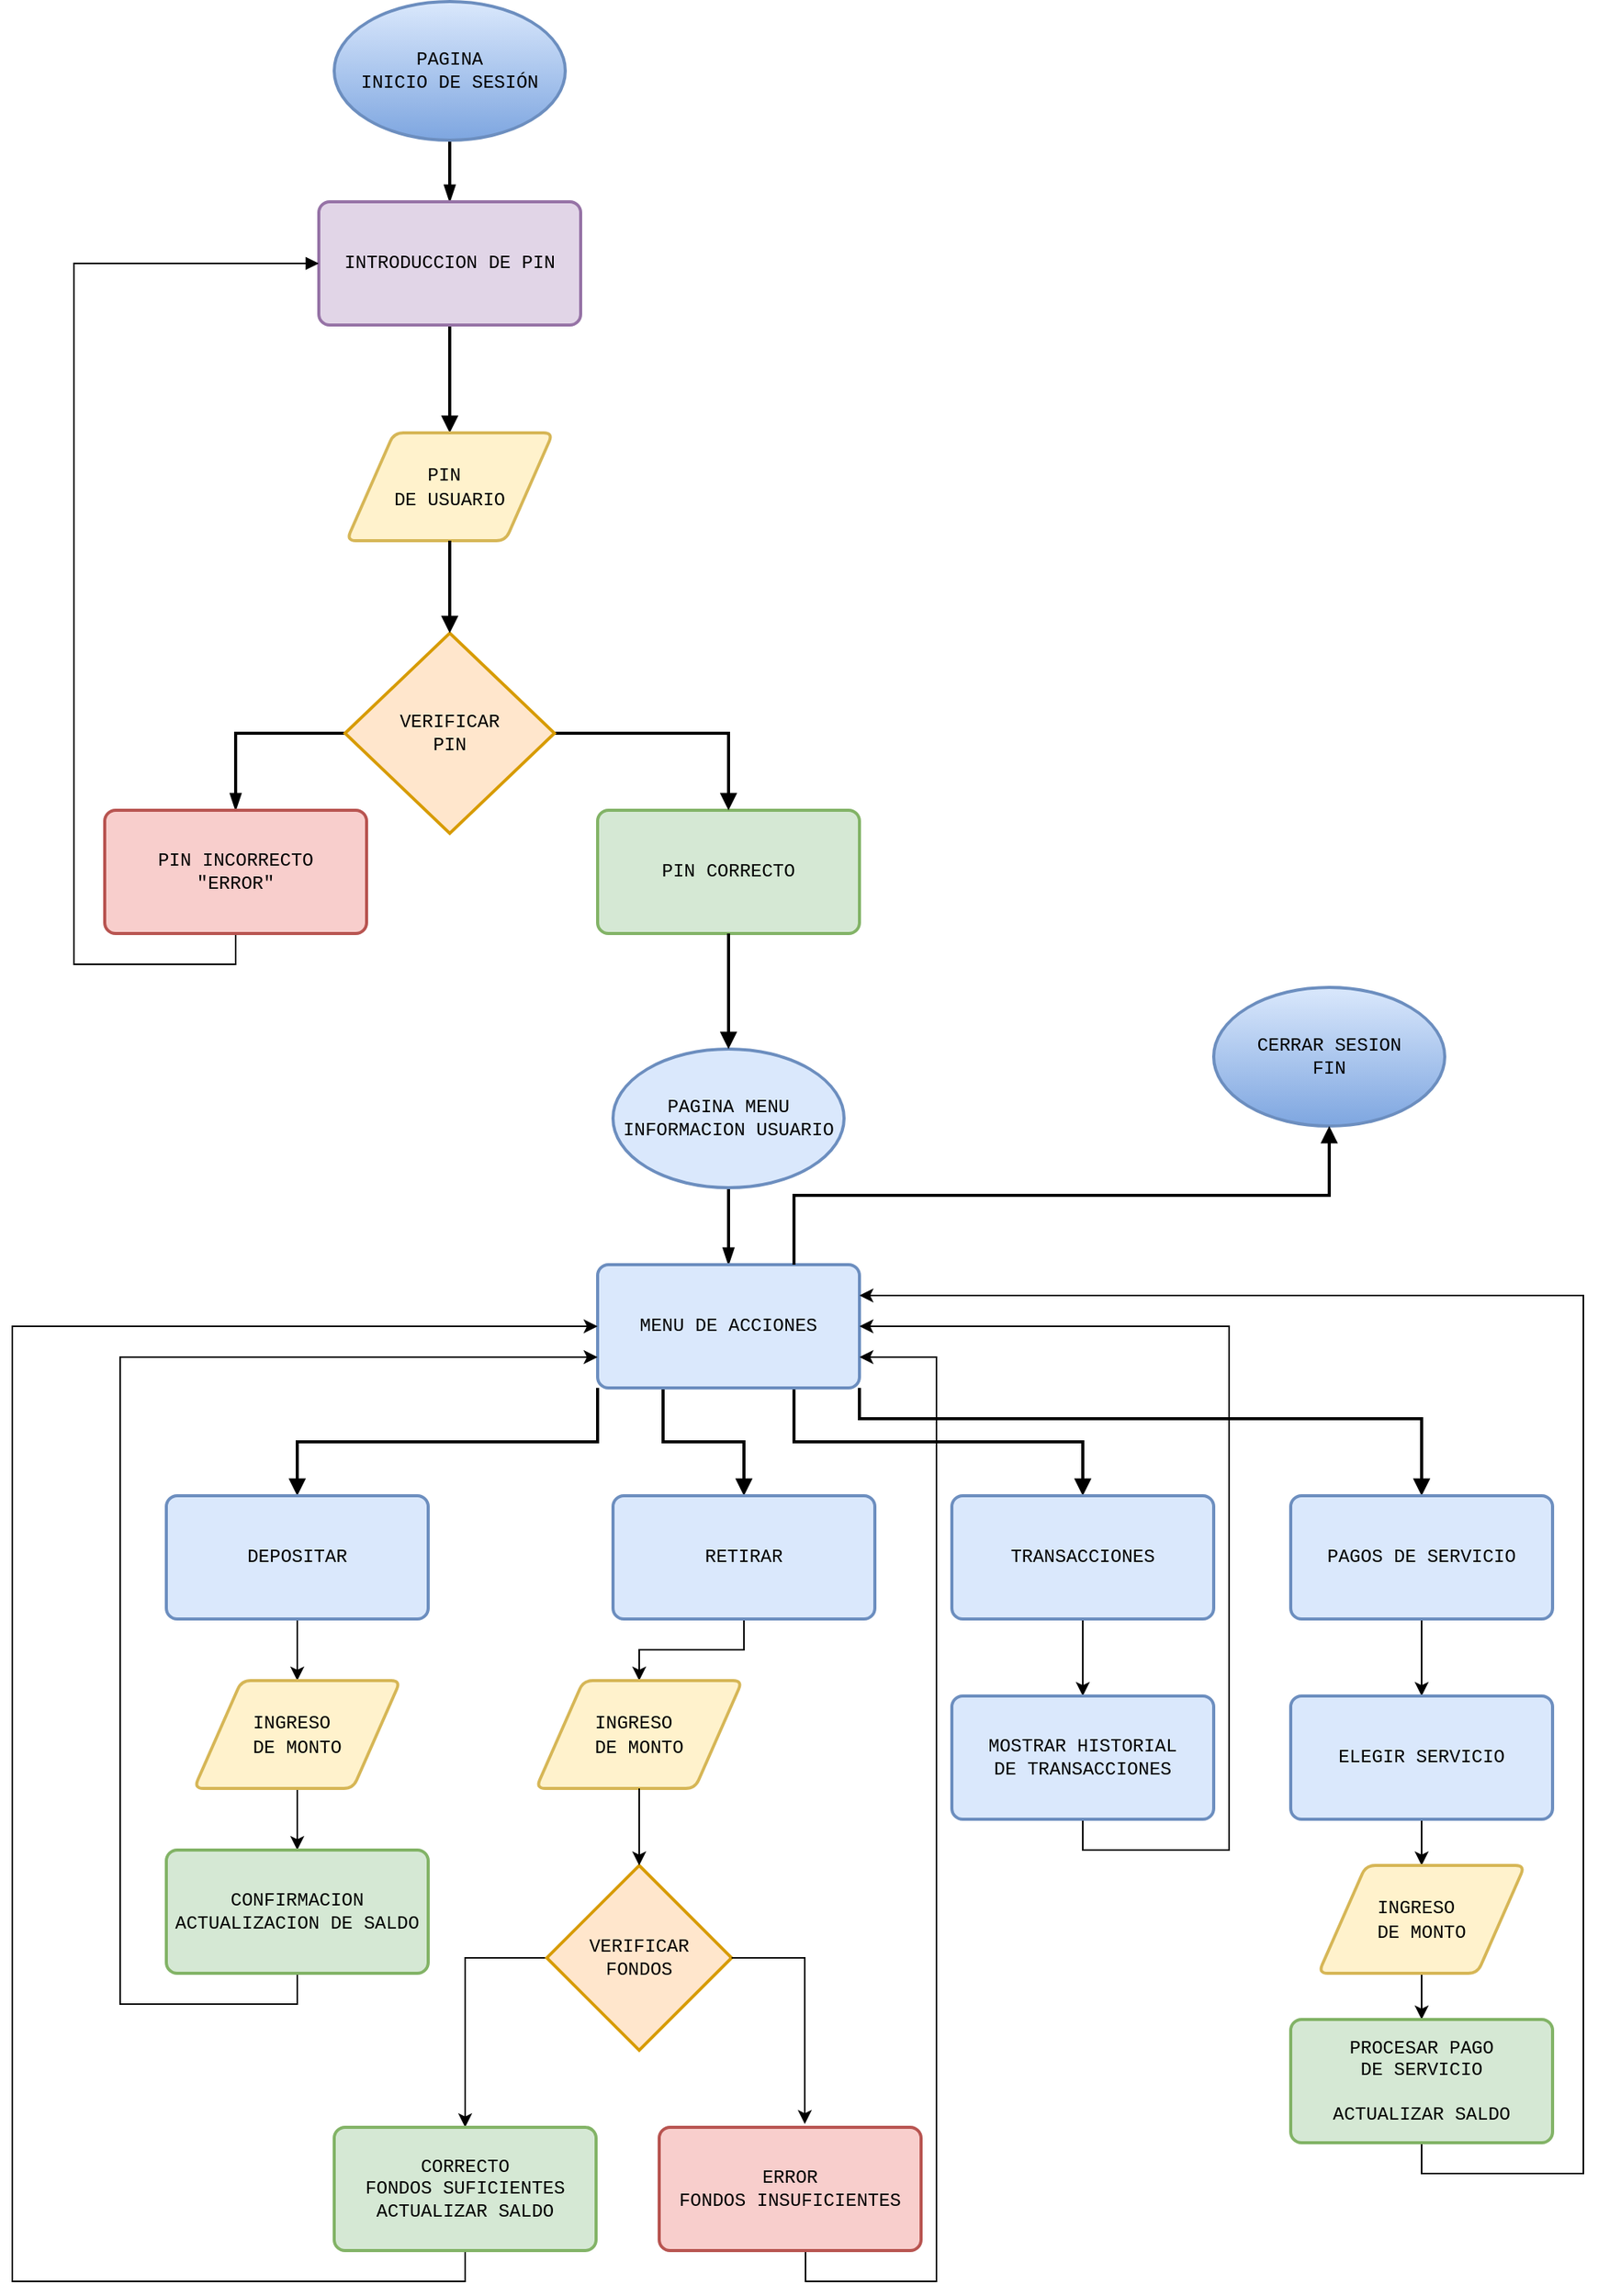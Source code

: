<mxfile version="26.1.0">
  <diagram id="C5RBs43oDa-KdzZeNtuy" name="Page-1">
    <mxGraphModel dx="1026" dy="1681" grid="1" gridSize="10" guides="1" tooltips="1" connect="1" arrows="1" fold="1" page="1" pageScale="1" pageWidth="827" pageHeight="1169" math="0" shadow="0">
      <root>
        <mxCell id="WIyWlLk6GJQsqaUBKTNV-0" />
        <mxCell id="WIyWlLk6GJQsqaUBKTNV-1" parent="WIyWlLk6GJQsqaUBKTNV-0" />
        <mxCell id="JDfibJYSGMVDQG5PVyvn-8" style="edgeStyle=orthogonalEdgeStyle;rounded=0;orthogonalLoop=1;jettySize=auto;html=1;exitX=0.5;exitY=1;exitDx=0;exitDy=0;exitPerimeter=0;entryX=0.5;entryY=0;entryDx=0;entryDy=0;endArrow=blockThin;endFill=1;strokeWidth=2;" edge="1" parent="WIyWlLk6GJQsqaUBKTNV-1" source="JDfibJYSGMVDQG5PVyvn-0" target="JDfibJYSGMVDQG5PVyvn-1">
          <mxGeometry relative="1" as="geometry" />
        </mxCell>
        <mxCell id="JDfibJYSGMVDQG5PVyvn-0" value="&lt;div&gt;PAGINA&lt;/div&gt;&lt;div&gt;INICIO DE SESIÓN&lt;/div&gt;" style="strokeWidth=2;html=1;shape=mxgraph.flowchart.start_1;whiteSpace=wrap;fontFamily=Courier New;fillColor=#dae8fc;strokeColor=#6c8ebf;gradientColor=#7ea6e0;" vertex="1" parent="WIyWlLk6GJQsqaUBKTNV-1">
          <mxGeometry x="339" y="-20" width="150" height="90" as="geometry" />
        </mxCell>
        <mxCell id="JDfibJYSGMVDQG5PVyvn-15" style="edgeStyle=orthogonalEdgeStyle;rounded=0;orthogonalLoop=1;jettySize=auto;html=1;exitX=0.5;exitY=1;exitDx=0;exitDy=0;entryX=0.5;entryY=0;entryDx=0;entryDy=0;strokeWidth=2;endArrow=block;endFill=1;" edge="1" parent="WIyWlLk6GJQsqaUBKTNV-1" source="JDfibJYSGMVDQG5PVyvn-1" target="JDfibJYSGMVDQG5PVyvn-13">
          <mxGeometry relative="1" as="geometry" />
        </mxCell>
        <mxCell id="JDfibJYSGMVDQG5PVyvn-1" value="INTRODUCCION DE PIN" style="rounded=1;whiteSpace=wrap;html=1;absoluteArcSize=1;arcSize=14;strokeWidth=2;fontFamily=Courier New;fillColor=#e1d5e7;strokeColor=#9673a6;" vertex="1" parent="WIyWlLk6GJQsqaUBKTNV-1">
          <mxGeometry x="329" y="110" width="170" height="80" as="geometry" />
        </mxCell>
        <mxCell id="JDfibJYSGMVDQG5PVyvn-2" value="PIN CORRECTO" style="rounded=1;whiteSpace=wrap;html=1;absoluteArcSize=1;arcSize=14;strokeWidth=2;fontFamily=Courier New;fillColor=#d5e8d4;strokeColor=#82b366;" vertex="1" parent="WIyWlLk6GJQsqaUBKTNV-1">
          <mxGeometry x="510" y="505" width="170" height="80" as="geometry" />
        </mxCell>
        <mxCell id="JDfibJYSGMVDQG5PVyvn-4" style="edgeStyle=orthogonalEdgeStyle;rounded=0;orthogonalLoop=1;jettySize=auto;html=1;exitX=1;exitY=0.5;exitDx=0;exitDy=0;exitPerimeter=0;entryX=0.5;entryY=0;entryDx=0;entryDy=0;strokeWidth=2;endArrow=block;endFill=1;" edge="1" parent="WIyWlLk6GJQsqaUBKTNV-1" source="JDfibJYSGMVDQG5PVyvn-3" target="JDfibJYSGMVDQG5PVyvn-2">
          <mxGeometry relative="1" as="geometry" />
        </mxCell>
        <mxCell id="JDfibJYSGMVDQG5PVyvn-10" style="edgeStyle=orthogonalEdgeStyle;rounded=0;orthogonalLoop=1;jettySize=auto;html=1;exitX=0;exitY=0.5;exitDx=0;exitDy=0;exitPerimeter=0;entryX=0.5;entryY=0;entryDx=0;entryDy=0;strokeWidth=2;endArrow=blockThin;endFill=1;" edge="1" parent="WIyWlLk6GJQsqaUBKTNV-1" source="JDfibJYSGMVDQG5PVyvn-3" target="JDfibJYSGMVDQG5PVyvn-9">
          <mxGeometry relative="1" as="geometry" />
        </mxCell>
        <mxCell id="JDfibJYSGMVDQG5PVyvn-3" value="VERIFICAR&lt;div&gt;PIN&lt;/div&gt;" style="strokeWidth=2;html=1;shape=mxgraph.flowchart.decision;whiteSpace=wrap;fontFamily=Courier New;fillColor=#ffe6cc;strokeColor=#d79b00;" vertex="1" parent="WIyWlLk6GJQsqaUBKTNV-1">
          <mxGeometry x="346" y="390" width="136" height="130" as="geometry" />
        </mxCell>
        <mxCell id="JDfibJYSGMVDQG5PVyvn-17" style="edgeStyle=orthogonalEdgeStyle;rounded=0;orthogonalLoop=1;jettySize=auto;html=1;exitX=0.5;exitY=1;exitDx=0;exitDy=0;exitPerimeter=0;entryX=0.5;entryY=0;entryDx=0;entryDy=0;strokeWidth=2;endArrow=blockThin;endFill=1;" edge="1" parent="WIyWlLk6GJQsqaUBKTNV-1" source="JDfibJYSGMVDQG5PVyvn-5" target="JDfibJYSGMVDQG5PVyvn-12">
          <mxGeometry relative="1" as="geometry" />
        </mxCell>
        <mxCell id="JDfibJYSGMVDQG5PVyvn-5" value="&lt;div&gt;PAGINA&amp;nbsp;&lt;span style=&quot;background-color: transparent; color: light-dark(rgb(0, 0, 0), rgb(255, 255, 255));&quot;&gt;MENU&lt;/span&gt;&lt;/div&gt;&lt;div&gt;&lt;span style=&quot;background-color: transparent; color: light-dark(rgb(0, 0, 0), rgb(255, 255, 255));&quot;&gt;INFORMACION USUARIO&lt;/span&gt;&lt;/div&gt;" style="strokeWidth=2;html=1;shape=mxgraph.flowchart.start_1;whiteSpace=wrap;fontFamily=Courier New;fillColor=#dae8fc;strokeColor=#6c8ebf;" vertex="1" parent="WIyWlLk6GJQsqaUBKTNV-1">
          <mxGeometry x="520" y="660" width="150" height="90" as="geometry" />
        </mxCell>
        <mxCell id="JDfibJYSGMVDQG5PVyvn-6" style="edgeStyle=orthogonalEdgeStyle;rounded=0;orthogonalLoop=1;jettySize=auto;html=1;exitX=0.5;exitY=1;exitDx=0;exitDy=0;entryX=0.5;entryY=0;entryDx=0;entryDy=0;entryPerimeter=0;strokeWidth=2;endArrow=block;endFill=1;" edge="1" parent="WIyWlLk6GJQsqaUBKTNV-1" source="JDfibJYSGMVDQG5PVyvn-2" target="JDfibJYSGMVDQG5PVyvn-5">
          <mxGeometry relative="1" as="geometry" />
        </mxCell>
        <mxCell id="JDfibJYSGMVDQG5PVyvn-14" style="edgeStyle=orthogonalEdgeStyle;rounded=0;orthogonalLoop=1;jettySize=auto;html=1;exitX=0.5;exitY=1;exitDx=0;exitDy=0;entryX=0;entryY=0.5;entryDx=0;entryDy=0;strokeWidth=1;endArrow=block;endFill=1;" edge="1" parent="WIyWlLk6GJQsqaUBKTNV-1" source="JDfibJYSGMVDQG5PVyvn-9" target="JDfibJYSGMVDQG5PVyvn-1">
          <mxGeometry relative="1" as="geometry">
            <Array as="points">
              <mxPoint x="275" y="605" />
              <mxPoint x="170" y="605" />
              <mxPoint x="170" y="150" />
            </Array>
          </mxGeometry>
        </mxCell>
        <mxCell id="JDfibJYSGMVDQG5PVyvn-9" value="PIN INCORRECTO&lt;div&gt;&quot;ERROR&quot;&lt;/div&gt;" style="rounded=1;whiteSpace=wrap;html=1;absoluteArcSize=1;arcSize=14;strokeWidth=2;fontFamily=Courier New;fillColor=#f8cecc;strokeColor=#b85450;" vertex="1" parent="WIyWlLk6GJQsqaUBKTNV-1">
          <mxGeometry x="190" y="505" width="170" height="80" as="geometry" />
        </mxCell>
        <mxCell id="JDfibJYSGMVDQG5PVyvn-27" style="edgeStyle=orthogonalEdgeStyle;rounded=0;orthogonalLoop=1;jettySize=auto;html=1;exitX=0;exitY=1;exitDx=0;exitDy=0;entryX=0.5;entryY=0;entryDx=0;entryDy=0;strokeWidth=2;endArrow=block;endFill=1;" edge="1" parent="WIyWlLk6GJQsqaUBKTNV-1" source="JDfibJYSGMVDQG5PVyvn-12" target="JDfibJYSGMVDQG5PVyvn-18">
          <mxGeometry relative="1" as="geometry" />
        </mxCell>
        <mxCell id="JDfibJYSGMVDQG5PVyvn-34" style="edgeStyle=orthogonalEdgeStyle;rounded=0;orthogonalLoop=1;jettySize=auto;html=1;exitX=0.25;exitY=1;exitDx=0;exitDy=0;entryX=0.5;entryY=0;entryDx=0;entryDy=0;strokeWidth=2;endArrow=block;endFill=1;" edge="1" parent="WIyWlLk6GJQsqaUBKTNV-1" source="JDfibJYSGMVDQG5PVyvn-12" target="JDfibJYSGMVDQG5PVyvn-19">
          <mxGeometry relative="1" as="geometry" />
        </mxCell>
        <mxCell id="JDfibJYSGMVDQG5PVyvn-50" style="edgeStyle=orthogonalEdgeStyle;rounded=0;orthogonalLoop=1;jettySize=auto;html=1;exitX=0.75;exitY=1;exitDx=0;exitDy=0;strokeWidth=2;endArrow=block;endFill=1;" edge="1" parent="WIyWlLk6GJQsqaUBKTNV-1" source="JDfibJYSGMVDQG5PVyvn-12" target="JDfibJYSGMVDQG5PVyvn-20">
          <mxGeometry relative="1" as="geometry" />
        </mxCell>
        <mxCell id="JDfibJYSGMVDQG5PVyvn-51" style="edgeStyle=orthogonalEdgeStyle;rounded=0;orthogonalLoop=1;jettySize=auto;html=1;exitX=1;exitY=1;exitDx=0;exitDy=0;entryX=0.5;entryY=0;entryDx=0;entryDy=0;strokeWidth=2;endArrow=block;endFill=1;" edge="1" parent="WIyWlLk6GJQsqaUBKTNV-1" source="JDfibJYSGMVDQG5PVyvn-12" target="JDfibJYSGMVDQG5PVyvn-21">
          <mxGeometry relative="1" as="geometry">
            <Array as="points">
              <mxPoint x="680" y="900" />
              <mxPoint x="1045" y="900" />
            </Array>
          </mxGeometry>
        </mxCell>
        <mxCell id="JDfibJYSGMVDQG5PVyvn-12" value="MENU DE ACCIONES" style="rounded=1;whiteSpace=wrap;html=1;absoluteArcSize=1;arcSize=14;strokeWidth=2;fontFamily=Courier New;fillColor=#dae8fc;strokeColor=#6c8ebf;" vertex="1" parent="WIyWlLk6GJQsqaUBKTNV-1">
          <mxGeometry x="510" y="800" width="170" height="80" as="geometry" />
        </mxCell>
        <mxCell id="JDfibJYSGMVDQG5PVyvn-13" value="&lt;font face=&quot;Courier New&quot;&gt;PIN&amp;nbsp;&lt;/font&gt;&lt;div&gt;&lt;font face=&quot;Courier New&quot;&gt;DE USUARIO&lt;/font&gt;&lt;/div&gt;" style="shape=parallelogram;html=1;strokeWidth=2;perimeter=parallelogramPerimeter;whiteSpace=wrap;rounded=1;arcSize=12;size=0.23;fillColor=#fff2cc;strokeColor=#d6b656;" vertex="1" parent="WIyWlLk6GJQsqaUBKTNV-1">
          <mxGeometry x="347" y="260" width="134" height="70" as="geometry" />
        </mxCell>
        <mxCell id="JDfibJYSGMVDQG5PVyvn-16" style="edgeStyle=orthogonalEdgeStyle;rounded=0;orthogonalLoop=1;jettySize=auto;html=1;exitX=0.5;exitY=1;exitDx=0;exitDy=0;entryX=0.5;entryY=0;entryDx=0;entryDy=0;entryPerimeter=0;strokeWidth=2;endArrow=block;endFill=1;" edge="1" parent="WIyWlLk6GJQsqaUBKTNV-1" source="JDfibJYSGMVDQG5PVyvn-13" target="JDfibJYSGMVDQG5PVyvn-3">
          <mxGeometry relative="1" as="geometry" />
        </mxCell>
        <mxCell id="JDfibJYSGMVDQG5PVyvn-26" style="edgeStyle=orthogonalEdgeStyle;rounded=0;orthogonalLoop=1;jettySize=auto;html=1;exitX=0.5;exitY=1;exitDx=0;exitDy=0;entryX=0.5;entryY=0;entryDx=0;entryDy=0;" edge="1" parent="WIyWlLk6GJQsqaUBKTNV-1" source="JDfibJYSGMVDQG5PVyvn-18" target="JDfibJYSGMVDQG5PVyvn-22">
          <mxGeometry relative="1" as="geometry" />
        </mxCell>
        <mxCell id="JDfibJYSGMVDQG5PVyvn-18" value="DEPOSITAR" style="rounded=1;whiteSpace=wrap;html=1;absoluteArcSize=1;arcSize=14;strokeWidth=2;fontFamily=Courier New;fillColor=#dae8fc;strokeColor=#6c8ebf;" vertex="1" parent="WIyWlLk6GJQsqaUBKTNV-1">
          <mxGeometry x="230" y="950" width="170" height="80" as="geometry" />
        </mxCell>
        <mxCell id="JDfibJYSGMVDQG5PVyvn-33" style="edgeStyle=orthogonalEdgeStyle;rounded=0;orthogonalLoop=1;jettySize=auto;html=1;exitX=0.5;exitY=1;exitDx=0;exitDy=0;entryX=0.5;entryY=0;entryDx=0;entryDy=0;" edge="1" parent="WIyWlLk6GJQsqaUBKTNV-1" source="JDfibJYSGMVDQG5PVyvn-19" target="JDfibJYSGMVDQG5PVyvn-28">
          <mxGeometry relative="1" as="geometry" />
        </mxCell>
        <mxCell id="JDfibJYSGMVDQG5PVyvn-19" value="RETIRAR" style="rounded=1;whiteSpace=wrap;html=1;absoluteArcSize=1;arcSize=14;strokeWidth=2;fontFamily=Courier New;fillColor=#dae8fc;strokeColor=#6c8ebf;" vertex="1" parent="WIyWlLk6GJQsqaUBKTNV-1">
          <mxGeometry x="520" y="950" width="170" height="80" as="geometry" />
        </mxCell>
        <mxCell id="JDfibJYSGMVDQG5PVyvn-41" style="edgeStyle=orthogonalEdgeStyle;rounded=0;orthogonalLoop=1;jettySize=auto;html=1;entryX=0.5;entryY=0;entryDx=0;entryDy=0;" edge="1" parent="WIyWlLk6GJQsqaUBKTNV-1" source="JDfibJYSGMVDQG5PVyvn-20" target="JDfibJYSGMVDQG5PVyvn-40">
          <mxGeometry relative="1" as="geometry" />
        </mxCell>
        <mxCell id="JDfibJYSGMVDQG5PVyvn-20" value="TRANSACCIONES" style="rounded=1;whiteSpace=wrap;html=1;absoluteArcSize=1;arcSize=14;strokeWidth=2;fontFamily=Courier New;fillColor=#dae8fc;strokeColor=#6c8ebf;" vertex="1" parent="WIyWlLk6GJQsqaUBKTNV-1">
          <mxGeometry x="740" y="950" width="170" height="80" as="geometry" />
        </mxCell>
        <mxCell id="JDfibJYSGMVDQG5PVyvn-44" style="edgeStyle=orthogonalEdgeStyle;rounded=0;orthogonalLoop=1;jettySize=auto;html=1;exitX=0.5;exitY=1;exitDx=0;exitDy=0;entryX=0.5;entryY=0;entryDx=0;entryDy=0;" edge="1" parent="WIyWlLk6GJQsqaUBKTNV-1" source="JDfibJYSGMVDQG5PVyvn-21" target="JDfibJYSGMVDQG5PVyvn-43">
          <mxGeometry relative="1" as="geometry" />
        </mxCell>
        <mxCell id="JDfibJYSGMVDQG5PVyvn-21" value="PAGOS DE SERVICIO" style="rounded=1;whiteSpace=wrap;html=1;absoluteArcSize=1;arcSize=14;strokeWidth=2;fontFamily=Courier New;fillColor=#dae8fc;strokeColor=#6c8ebf;" vertex="1" parent="WIyWlLk6GJQsqaUBKTNV-1">
          <mxGeometry x="960" y="950" width="170" height="80" as="geometry" />
        </mxCell>
        <mxCell id="JDfibJYSGMVDQG5PVyvn-25" style="edgeStyle=orthogonalEdgeStyle;rounded=0;orthogonalLoop=1;jettySize=auto;html=1;exitX=0.5;exitY=1;exitDx=0;exitDy=0;entryX=0.5;entryY=0;entryDx=0;entryDy=0;" edge="1" parent="WIyWlLk6GJQsqaUBKTNV-1" source="JDfibJYSGMVDQG5PVyvn-22" target="JDfibJYSGMVDQG5PVyvn-23">
          <mxGeometry relative="1" as="geometry" />
        </mxCell>
        <mxCell id="JDfibJYSGMVDQG5PVyvn-22" value="&lt;font face=&quot;Courier New&quot;&gt;INGRESO&amp;nbsp;&lt;/font&gt;&lt;div&gt;&lt;font face=&quot;Courier New&quot;&gt;DE&amp;nbsp;&lt;/font&gt;&lt;span style=&quot;font-family: &amp;quot;Courier New&amp;quot;; background-color: transparent; color: light-dark(rgb(0, 0, 0), rgb(255, 255, 255));&quot;&gt;MONTO&lt;/span&gt;&lt;/div&gt;" style="shape=parallelogram;html=1;strokeWidth=2;perimeter=parallelogramPerimeter;whiteSpace=wrap;rounded=1;arcSize=12;size=0.23;fillColor=#fff2cc;strokeColor=#d6b656;" vertex="1" parent="WIyWlLk6GJQsqaUBKTNV-1">
          <mxGeometry x="248" y="1070" width="134" height="70" as="geometry" />
        </mxCell>
        <mxCell id="JDfibJYSGMVDQG5PVyvn-35" style="edgeStyle=orthogonalEdgeStyle;rounded=0;orthogonalLoop=1;jettySize=auto;html=1;exitX=0.5;exitY=1;exitDx=0;exitDy=0;entryX=0;entryY=0.75;entryDx=0;entryDy=0;" edge="1" parent="WIyWlLk6GJQsqaUBKTNV-1" source="JDfibJYSGMVDQG5PVyvn-23" target="JDfibJYSGMVDQG5PVyvn-12">
          <mxGeometry relative="1" as="geometry">
            <Array as="points">
              <mxPoint x="315" y="1280" />
              <mxPoint x="200" y="1280" />
              <mxPoint x="200" y="860" />
            </Array>
          </mxGeometry>
        </mxCell>
        <mxCell id="JDfibJYSGMVDQG5PVyvn-23" value="CONFIRMACION&lt;div&gt;ACTUALIZACION DE SALDO&lt;/div&gt;" style="rounded=1;whiteSpace=wrap;html=1;absoluteArcSize=1;arcSize=14;strokeWidth=2;fontFamily=Courier New;fillColor=#d5e8d4;strokeColor=#82b366;" vertex="1" parent="WIyWlLk6GJQsqaUBKTNV-1">
          <mxGeometry x="230" y="1180" width="170" height="80" as="geometry" />
        </mxCell>
        <mxCell id="JDfibJYSGMVDQG5PVyvn-28" value="&lt;font face=&quot;Courier New&quot;&gt;INGRESO&amp;nbsp;&lt;/font&gt;&lt;div&gt;&lt;font style=&quot;background-color: transparent; color: light-dark(rgb(0, 0, 0), rgb(255, 255, 255));&quot; face=&quot;Courier New&quot;&gt;DE&amp;nbsp;&lt;/font&gt;&lt;span style=&quot;background-color: transparent; color: light-dark(rgb(0, 0, 0), rgb(255, 255, 255)); font-family: &amp;quot;Courier New&amp;quot;;&quot;&gt;MONTO&lt;/span&gt;&lt;/div&gt;" style="shape=parallelogram;html=1;strokeWidth=2;perimeter=parallelogramPerimeter;whiteSpace=wrap;rounded=1;arcSize=12;size=0.23;fillColor=#fff2cc;strokeColor=#d6b656;" vertex="1" parent="WIyWlLk6GJQsqaUBKTNV-1">
          <mxGeometry x="470" y="1070" width="134" height="70" as="geometry" />
        </mxCell>
        <mxCell id="JDfibJYSGMVDQG5PVyvn-31" style="edgeStyle=orthogonalEdgeStyle;rounded=0;orthogonalLoop=1;jettySize=auto;html=1;exitX=0;exitY=0.5;exitDx=0;exitDy=0;exitPerimeter=0;entryX=0.5;entryY=0;entryDx=0;entryDy=0;" edge="1" parent="WIyWlLk6GJQsqaUBKTNV-1" source="JDfibJYSGMVDQG5PVyvn-29" target="JDfibJYSGMVDQG5PVyvn-30">
          <mxGeometry relative="1" as="geometry" />
        </mxCell>
        <mxCell id="JDfibJYSGMVDQG5PVyvn-29" value="VERIFICAR&lt;div&gt;FONDOS&lt;/div&gt;" style="strokeWidth=2;html=1;shape=mxgraph.flowchart.decision;whiteSpace=wrap;fontFamily=Courier New;fillColor=#ffe6cc;strokeColor=#d79b00;" vertex="1" parent="WIyWlLk6GJQsqaUBKTNV-1">
          <mxGeometry x="477" y="1190" width="120" height="120" as="geometry" />
        </mxCell>
        <mxCell id="JDfibJYSGMVDQG5PVyvn-36" style="edgeStyle=orthogonalEdgeStyle;rounded=0;orthogonalLoop=1;jettySize=auto;html=1;exitX=0.5;exitY=1;exitDx=0;exitDy=0;entryX=0;entryY=0.5;entryDx=0;entryDy=0;" edge="1" parent="WIyWlLk6GJQsqaUBKTNV-1" source="JDfibJYSGMVDQG5PVyvn-30" target="JDfibJYSGMVDQG5PVyvn-12">
          <mxGeometry relative="1" as="geometry">
            <Array as="points">
              <mxPoint x="424" y="1460" />
              <mxPoint x="130" y="1460" />
              <mxPoint x="130" y="840" />
            </Array>
          </mxGeometry>
        </mxCell>
        <mxCell id="JDfibJYSGMVDQG5PVyvn-30" value="CORRECTO&lt;div&gt;FONDOS SUFICIENTES&lt;/div&gt;&lt;div&gt;ACTUALIZAR SALDO&lt;/div&gt;" style="rounded=1;whiteSpace=wrap;html=1;absoluteArcSize=1;arcSize=14;strokeWidth=2;fontFamily=Courier New;fillColor=#d5e8d4;strokeColor=#82b366;" vertex="1" parent="WIyWlLk6GJQsqaUBKTNV-1">
          <mxGeometry x="339" y="1360" width="170" height="80" as="geometry" />
        </mxCell>
        <mxCell id="JDfibJYSGMVDQG5PVyvn-32" style="edgeStyle=orthogonalEdgeStyle;rounded=0;orthogonalLoop=1;jettySize=auto;html=1;exitX=0.5;exitY=1;exitDx=0;exitDy=0;entryX=0.5;entryY=0;entryDx=0;entryDy=0;entryPerimeter=0;" edge="1" parent="WIyWlLk6GJQsqaUBKTNV-1" source="JDfibJYSGMVDQG5PVyvn-28" target="JDfibJYSGMVDQG5PVyvn-29">
          <mxGeometry relative="1" as="geometry" />
        </mxCell>
        <mxCell id="JDfibJYSGMVDQG5PVyvn-39" style="edgeStyle=orthogonalEdgeStyle;rounded=0;orthogonalLoop=1;jettySize=auto;html=1;exitX=0.5;exitY=1;exitDx=0;exitDy=0;entryX=1;entryY=0.75;entryDx=0;entryDy=0;" edge="1" parent="WIyWlLk6GJQsqaUBKTNV-1" source="JDfibJYSGMVDQG5PVyvn-37" target="JDfibJYSGMVDQG5PVyvn-12">
          <mxGeometry relative="1" as="geometry">
            <Array as="points">
              <mxPoint x="645" y="1440" />
              <mxPoint x="645" y="1460" />
              <mxPoint x="730" y="1460" />
              <mxPoint x="730" y="860" />
            </Array>
          </mxGeometry>
        </mxCell>
        <mxCell id="JDfibJYSGMVDQG5PVyvn-37" value="&lt;div&gt;&lt;br&gt;&lt;/div&gt;&lt;div&gt;ERROR&lt;/div&gt;&lt;div&gt;FONDOS INSUFICIENTES&lt;/div&gt;&lt;div&gt;&lt;br&gt;&lt;/div&gt;" style="rounded=1;whiteSpace=wrap;html=1;absoluteArcSize=1;arcSize=14;strokeWidth=2;fontFamily=Courier New;fillColor=#f8cecc;strokeColor=#b85450;" vertex="1" parent="WIyWlLk6GJQsqaUBKTNV-1">
          <mxGeometry x="550" y="1360" width="170" height="80" as="geometry" />
        </mxCell>
        <mxCell id="JDfibJYSGMVDQG5PVyvn-38" style="edgeStyle=orthogonalEdgeStyle;rounded=0;orthogonalLoop=1;jettySize=auto;html=1;exitX=1;exitY=0.5;exitDx=0;exitDy=0;exitPerimeter=0;entryX=0.556;entryY=-0.027;entryDx=0;entryDy=0;entryPerimeter=0;" edge="1" parent="WIyWlLk6GJQsqaUBKTNV-1" source="JDfibJYSGMVDQG5PVyvn-29" target="JDfibJYSGMVDQG5PVyvn-37">
          <mxGeometry relative="1" as="geometry" />
        </mxCell>
        <mxCell id="JDfibJYSGMVDQG5PVyvn-42" style="edgeStyle=orthogonalEdgeStyle;rounded=0;orthogonalLoop=1;jettySize=auto;html=1;exitX=0.5;exitY=1;exitDx=0;exitDy=0;entryX=1;entryY=0.5;entryDx=0;entryDy=0;" edge="1" parent="WIyWlLk6GJQsqaUBKTNV-1" source="JDfibJYSGMVDQG5PVyvn-40" target="JDfibJYSGMVDQG5PVyvn-12">
          <mxGeometry relative="1" as="geometry">
            <Array as="points">
              <mxPoint x="825" y="1180" />
              <mxPoint x="920" y="1180" />
              <mxPoint x="920" y="840" />
            </Array>
          </mxGeometry>
        </mxCell>
        <mxCell id="JDfibJYSGMVDQG5PVyvn-40" value="MOSTRAR HISTORIAL&lt;div&gt;DE TRANSACCIONES&lt;/div&gt;" style="rounded=1;whiteSpace=wrap;html=1;absoluteArcSize=1;arcSize=14;strokeWidth=2;fontFamily=Courier New;fillColor=#dae8fc;strokeColor=#6c8ebf;" vertex="1" parent="WIyWlLk6GJQsqaUBKTNV-1">
          <mxGeometry x="740" y="1080" width="170" height="80" as="geometry" />
        </mxCell>
        <mxCell id="JDfibJYSGMVDQG5PVyvn-47" style="edgeStyle=orthogonalEdgeStyle;rounded=0;orthogonalLoop=1;jettySize=auto;html=1;exitX=0.5;exitY=1;exitDx=0;exitDy=0;entryX=0.5;entryY=0;entryDx=0;entryDy=0;" edge="1" parent="WIyWlLk6GJQsqaUBKTNV-1" source="JDfibJYSGMVDQG5PVyvn-43" target="JDfibJYSGMVDQG5PVyvn-45">
          <mxGeometry relative="1" as="geometry" />
        </mxCell>
        <mxCell id="JDfibJYSGMVDQG5PVyvn-43" value="ELEGIR SERVICIO" style="rounded=1;whiteSpace=wrap;html=1;absoluteArcSize=1;arcSize=14;strokeWidth=2;fontFamily=Courier New;fillColor=#dae8fc;strokeColor=#6c8ebf;" vertex="1" parent="WIyWlLk6GJQsqaUBKTNV-1">
          <mxGeometry x="960" y="1080" width="170" height="80" as="geometry" />
        </mxCell>
        <mxCell id="JDfibJYSGMVDQG5PVyvn-48" style="edgeStyle=orthogonalEdgeStyle;rounded=0;orthogonalLoop=1;jettySize=auto;html=1;exitX=0.5;exitY=1;exitDx=0;exitDy=0;entryX=0.5;entryY=0;entryDx=0;entryDy=0;" edge="1" parent="WIyWlLk6GJQsqaUBKTNV-1" source="JDfibJYSGMVDQG5PVyvn-45" target="JDfibJYSGMVDQG5PVyvn-46">
          <mxGeometry relative="1" as="geometry" />
        </mxCell>
        <mxCell id="JDfibJYSGMVDQG5PVyvn-45" value="&lt;font face=&quot;Courier New&quot;&gt;INGRESO&amp;nbsp;&lt;/font&gt;&lt;div&gt;&lt;font style=&quot;background-color: transparent; color: light-dark(rgb(0, 0, 0), rgb(255, 255, 255));&quot; face=&quot;Courier New&quot;&gt;DE&amp;nbsp;&lt;/font&gt;&lt;span style=&quot;background-color: transparent; color: light-dark(rgb(0, 0, 0), rgb(255, 255, 255)); font-family: &amp;quot;Courier New&amp;quot;;&quot;&gt;MONTO&lt;/span&gt;&lt;/div&gt;" style="shape=parallelogram;html=1;strokeWidth=2;perimeter=parallelogramPerimeter;whiteSpace=wrap;rounded=1;arcSize=12;size=0.23;fillColor=#fff2cc;strokeColor=#d6b656;" vertex="1" parent="WIyWlLk6GJQsqaUBKTNV-1">
          <mxGeometry x="978" y="1190" width="134" height="70" as="geometry" />
        </mxCell>
        <mxCell id="JDfibJYSGMVDQG5PVyvn-49" style="edgeStyle=orthogonalEdgeStyle;rounded=0;orthogonalLoop=1;jettySize=auto;html=1;exitX=0.5;exitY=1;exitDx=0;exitDy=0;entryX=1;entryY=0.25;entryDx=0;entryDy=0;" edge="1" parent="WIyWlLk6GJQsqaUBKTNV-1" source="JDfibJYSGMVDQG5PVyvn-46" target="JDfibJYSGMVDQG5PVyvn-12">
          <mxGeometry relative="1" as="geometry">
            <Array as="points">
              <mxPoint x="1045" y="1390" />
              <mxPoint x="1150" y="1390" />
              <mxPoint x="1150" y="820" />
            </Array>
          </mxGeometry>
        </mxCell>
        <mxCell id="JDfibJYSGMVDQG5PVyvn-46" value="PROCESAR PAGO&lt;div&gt;DE SERVICIO&lt;/div&gt;&lt;div&gt;&lt;br&gt;&lt;/div&gt;&lt;div&gt;ACTUALIZAR SALDO&lt;/div&gt;" style="rounded=1;whiteSpace=wrap;html=1;absoluteArcSize=1;arcSize=14;strokeWidth=2;fontFamily=Courier New;fillColor=#d5e8d4;strokeColor=#82b366;" vertex="1" parent="WIyWlLk6GJQsqaUBKTNV-1">
          <mxGeometry x="960" y="1290" width="170" height="80" as="geometry" />
        </mxCell>
        <mxCell id="JDfibJYSGMVDQG5PVyvn-52" value="&lt;div&gt;CERRAR SESION&lt;/div&gt;&lt;div&gt;FIN&lt;/div&gt;" style="strokeWidth=2;html=1;shape=mxgraph.flowchart.start_1;whiteSpace=wrap;fontFamily=Courier New;fillColor=#dae8fc;strokeColor=#6c8ebf;gradientColor=#7ea6e0;" vertex="1" parent="WIyWlLk6GJQsqaUBKTNV-1">
          <mxGeometry x="910" y="620" width="150" height="90" as="geometry" />
        </mxCell>
        <mxCell id="JDfibJYSGMVDQG5PVyvn-53" style="edgeStyle=orthogonalEdgeStyle;rounded=0;orthogonalLoop=1;jettySize=auto;html=1;exitX=0.75;exitY=0;exitDx=0;exitDy=0;entryX=0.5;entryY=1;entryDx=0;entryDy=0;entryPerimeter=0;strokeWidth=2;endArrow=block;endFill=1;" edge="1" parent="WIyWlLk6GJQsqaUBKTNV-1" source="JDfibJYSGMVDQG5PVyvn-12" target="JDfibJYSGMVDQG5PVyvn-52">
          <mxGeometry relative="1" as="geometry" />
        </mxCell>
      </root>
    </mxGraphModel>
  </diagram>
</mxfile>
